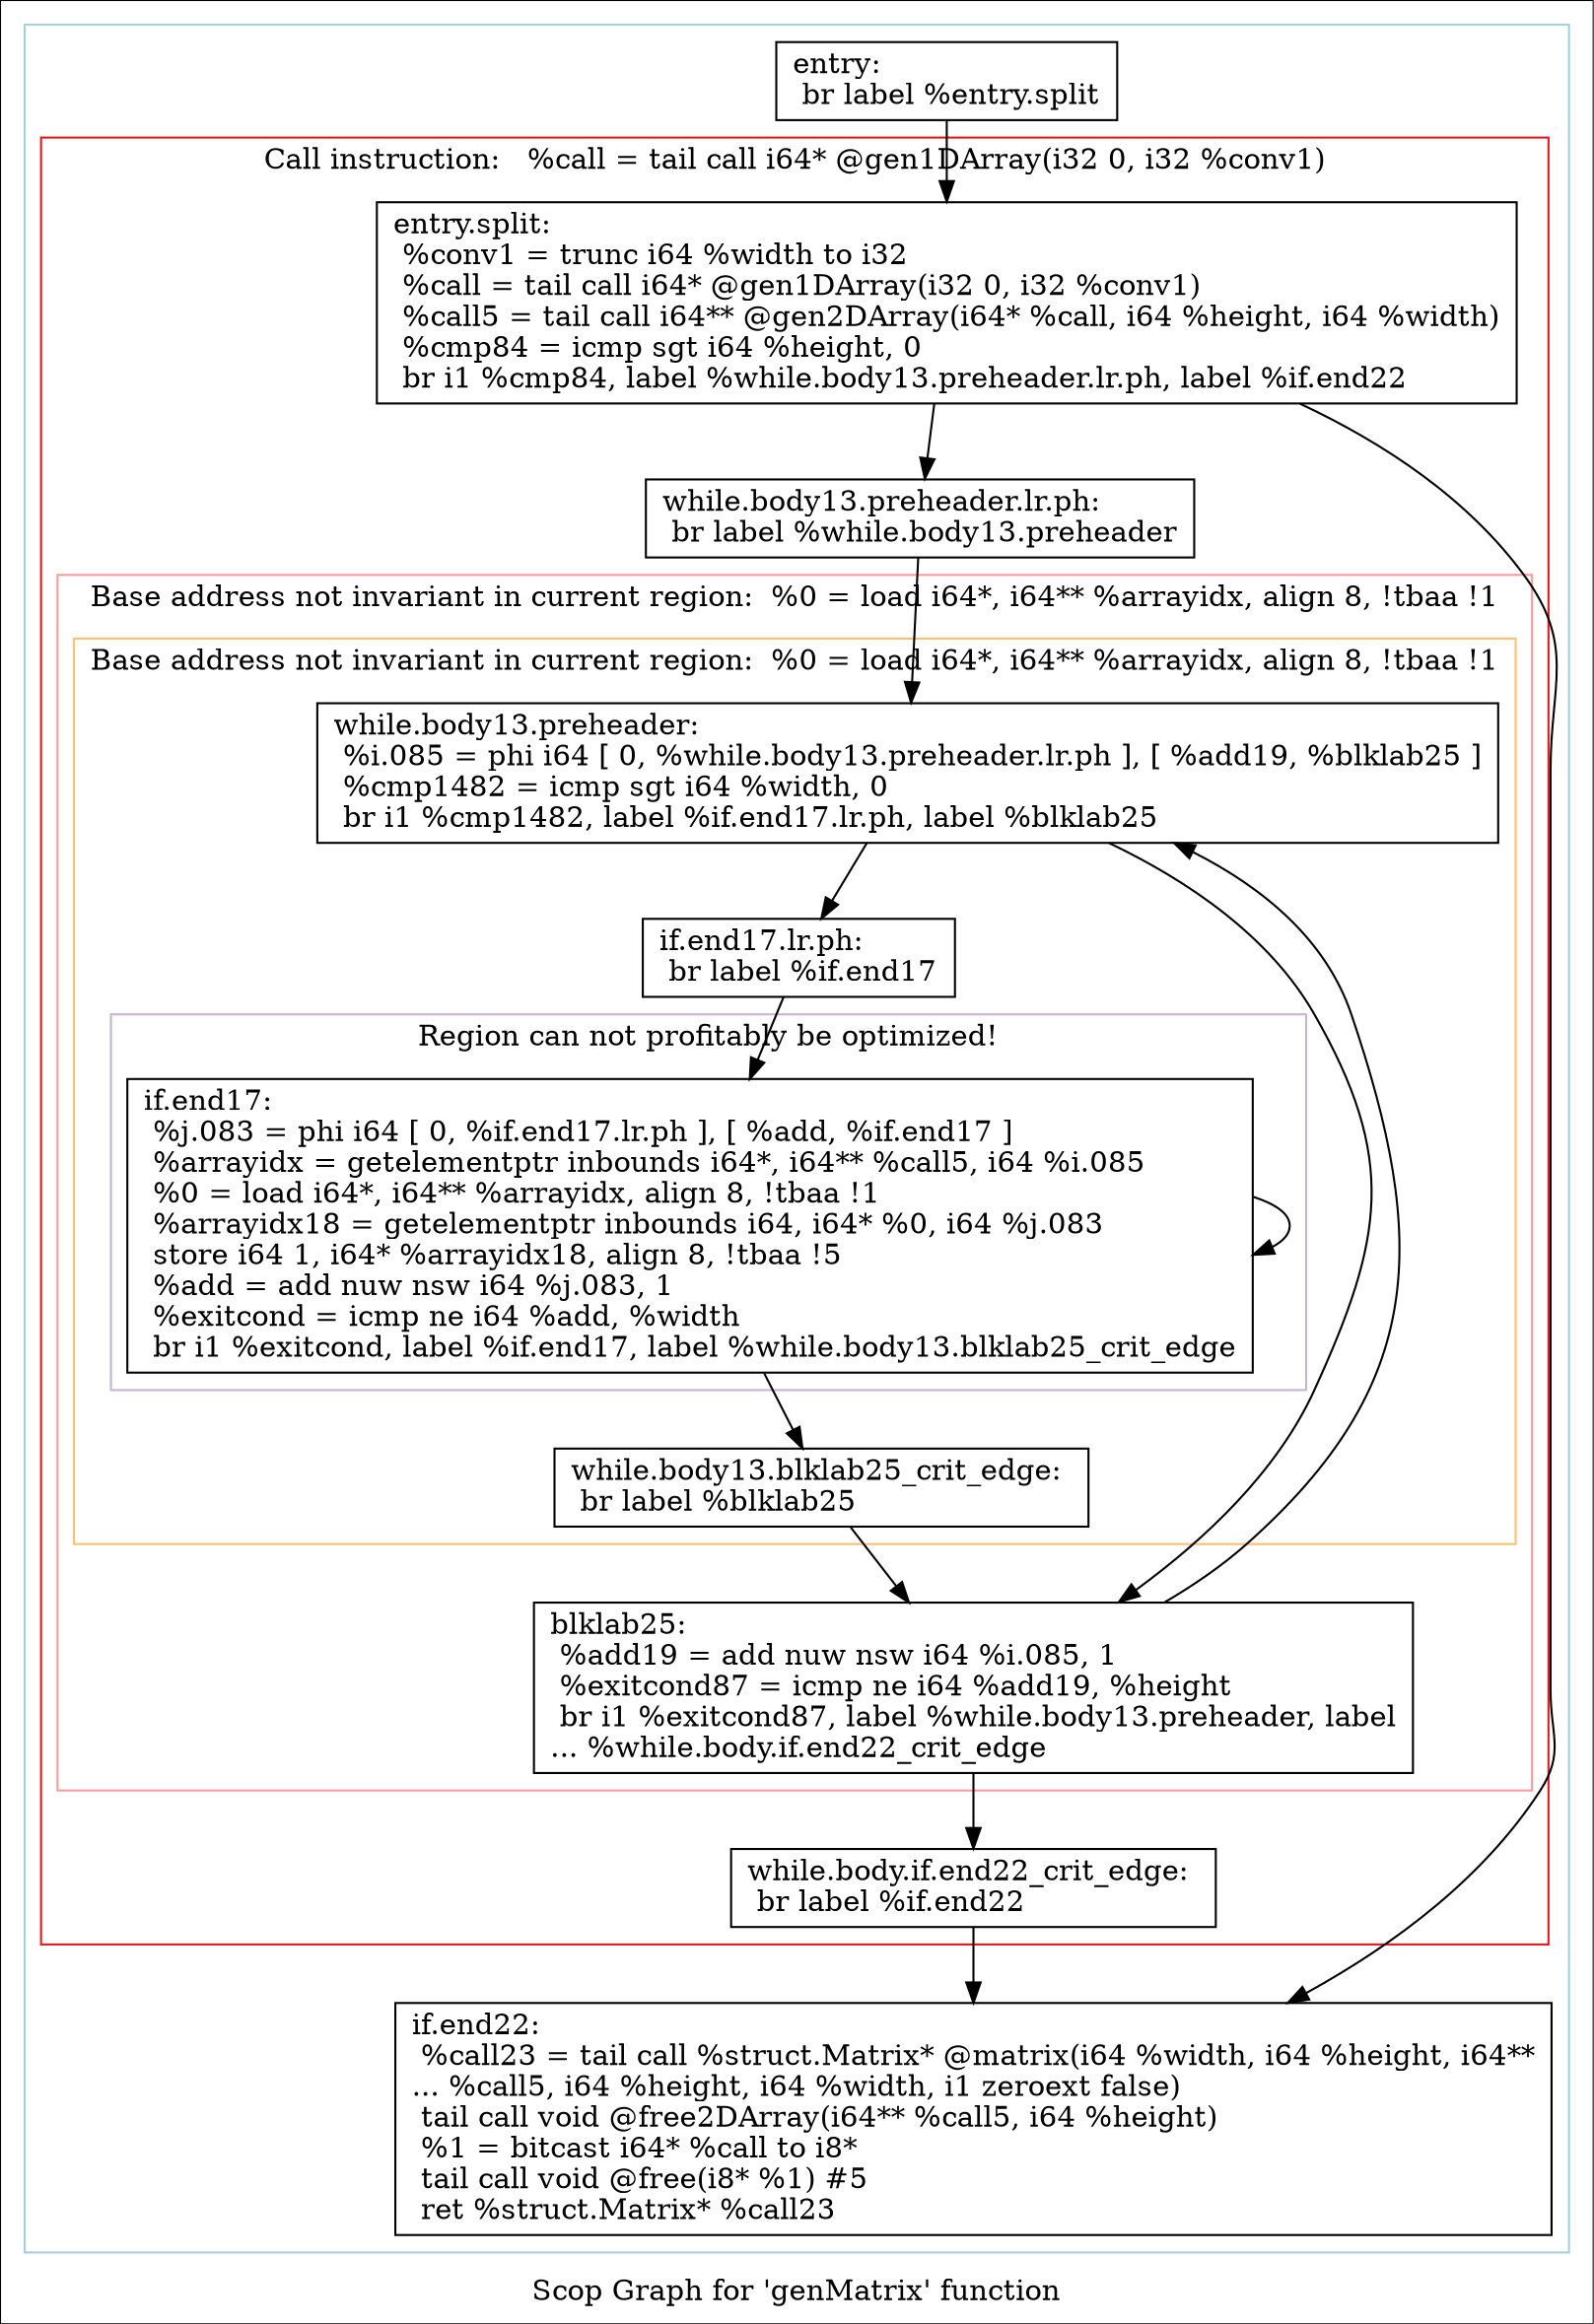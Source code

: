 digraph "Scop Graph for 'genMatrix' function" {
	label="Scop Graph for 'genMatrix' function";

	Node0x9d604a0 [shape=record,label="{entry:\l  br label %entry.split\l}"];
	Node0x9d604a0 -> Node0x9d663a0;
	Node0x9d663a0 [shape=record,label="{entry.split:                                      \l  %conv1 = trunc i64 %width to i32\l  %call = tail call i64* @gen1DArray(i32 0, i32 %conv1)\l  %call5 = tail call i64** @gen2DArray(i64* %call, i64 %height, i64 %width)\l  %cmp84 = icmp sgt i64 %height, 0\l  br i1 %cmp84, label %while.body13.preheader.lr.ph, label %if.end22\l}"];
	Node0x9d663a0 -> Node0x9d4bfb0;
	Node0x9d663a0 -> Node0x9d6e510;
	Node0x9d4bfb0 [shape=record,label="{while.body13.preheader.lr.ph:                     \l  br label %while.body13.preheader\l}"];
	Node0x9d4bfb0 -> Node0x9e9b7f0;
	Node0x9e9b7f0 [shape=record,label="{while.body13.preheader:                           \l  %i.085 = phi i64 [ 0, %while.body13.preheader.lr.ph ], [ %add19, %blklab25 ]\l  %cmp1482 = icmp sgt i64 %width, 0\l  br i1 %cmp1482, label %if.end17.lr.ph, label %blklab25\l}"];
	Node0x9e9b7f0 -> Node0x9e2a340;
	Node0x9e9b7f0 -> Node0x9e2c4d0;
	Node0x9e2a340 [shape=record,label="{if.end17.lr.ph:                                   \l  br label %if.end17\l}"];
	Node0x9e2a340 -> Node0x9dc3750;
	Node0x9dc3750 [shape=record,label="{if.end17:                                         \l  %j.083 = phi i64 [ 0, %if.end17.lr.ph ], [ %add, %if.end17 ]\l  %arrayidx = getelementptr inbounds i64*, i64** %call5, i64 %i.085\l  %0 = load i64*, i64** %arrayidx, align 8, !tbaa !1\l  %arrayidx18 = getelementptr inbounds i64, i64* %0, i64 %j.083\l  store i64 1, i64* %arrayidx18, align 8, !tbaa !5\l  %add = add nuw nsw i64 %j.083, 1\l  %exitcond = icmp ne i64 %add, %width\l  br i1 %exitcond, label %if.end17, label %while.body13.blklab25_crit_edge\l}"];
	Node0x9dc3750 -> Node0x9dc3750[constraint=false];
	Node0x9dc3750 -> Node0x9d889d0;
	Node0x9d889d0 [shape=record,label="{while.body13.blklab25_crit_edge:                  \l  br label %blklab25\l}"];
	Node0x9d889d0 -> Node0x9e2c4d0;
	Node0x9e2c4d0 [shape=record,label="{blklab25:                                         \l  %add19 = add nuw nsw i64 %i.085, 1\l  %exitcond87 = icmp ne i64 %add19, %height\l  br i1 %exitcond87, label %while.body13.preheader, label\l... %while.body.if.end22_crit_edge\l}"];
	Node0x9e2c4d0 -> Node0x9e9b7f0[constraint=false];
	Node0x9e2c4d0 -> Node0x9e2b290;
	Node0x9e2b290 [shape=record,label="{while.body.if.end22_crit_edge:                    \l  br label %if.end22\l}"];
	Node0x9e2b290 -> Node0x9d6e510;
	Node0x9d6e510 [shape=record,label="{if.end22:                                         \l  %call23 = tail call %struct.Matrix* @matrix(i64 %width, i64 %height, i64**\l... %call5, i64 %height, i64 %width, i1 zeroext false)\l  tail call void @free2DArray(i64** %call5, i64 %height)\l  %1 = bitcast i64* %call to i8*\l  tail call void @free(i8* %1) #5\l  ret %struct.Matrix* %call23\l}"];
	colorscheme = "paired12"
        subgraph cluster_0x9da1720 {
          label = "";
          style = solid;
          color = 1
          subgraph cluster_0x9dcccc0 {
            label = "Call instruction:   %call = tail call i64* @gen1DArray(i32 0, i32 %conv1)";
            style = solid;
            color = 6
            subgraph cluster_0x9e2b6b0 {
              label = "Base address not invariant in current region:  %0 = load i64*, i64** %arrayidx, align 8, !tbaa !1";
              style = solid;
              color = 5
              subgraph cluster_0x9e2c850 {
                label = "Base address not invariant in current region:  %0 = load i64*, i64** %arrayidx, align 8, !tbaa !1";
                style = solid;
                color = 7
                subgraph cluster_0x9e1ed80 {
                  label = "Region can not profitably be optimized!";
                  style = solid;
                  color = 9
                  Node0x9dc3750;
                }
                Node0x9e9b7f0;
                Node0x9e2a340;
                Node0x9d889d0;
              }
              Node0x9e2c4d0;
            }
            Node0x9d663a0;
            Node0x9d4bfb0;
            Node0x9e2b290;
          }
          Node0x9d604a0;
          Node0x9d6e510;
        }
}
